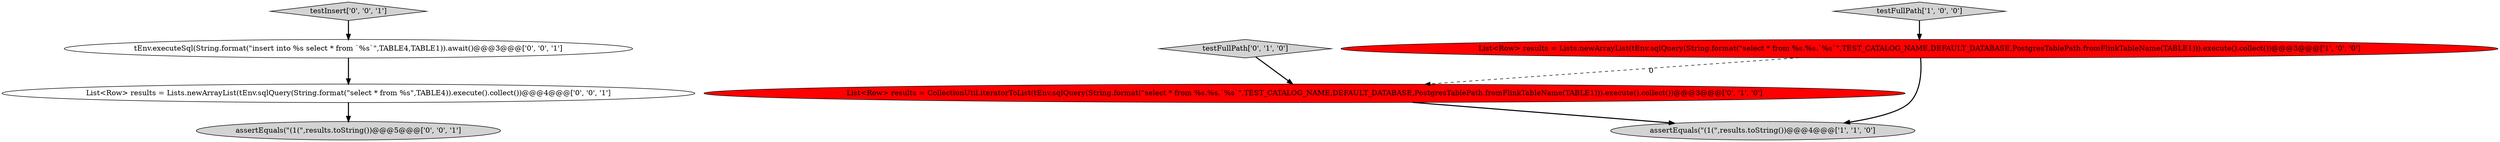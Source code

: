 digraph {
7 [style = filled, label = "tEnv.executeSql(String.format(\"insert into %s select * from `%s`\",TABLE4,TABLE1)).await()@@@3@@@['0', '0', '1']", fillcolor = white, shape = ellipse image = "AAA0AAABBB3BBB"];
3 [style = filled, label = "testFullPath['0', '1', '0']", fillcolor = lightgray, shape = diamond image = "AAA0AAABBB2BBB"];
6 [style = filled, label = "List<Row> results = Lists.newArrayList(tEnv.sqlQuery(String.format(\"select * from %s\",TABLE4)).execute().collect())@@@4@@@['0', '0', '1']", fillcolor = white, shape = ellipse image = "AAA0AAABBB3BBB"];
4 [style = filled, label = "List<Row> results = CollectionUtil.iteratorToList(tEnv.sqlQuery(String.format(\"select * from %s.%s.`%s`\",TEST_CATALOG_NAME,DEFAULT_DATABASE,PostgresTablePath.fromFlinkTableName(TABLE1))).execute().collect())@@@3@@@['0', '1', '0']", fillcolor = red, shape = ellipse image = "AAA1AAABBB2BBB"];
1 [style = filled, label = "testFullPath['1', '0', '0']", fillcolor = lightgray, shape = diamond image = "AAA0AAABBB1BBB"];
8 [style = filled, label = "testInsert['0', '0', '1']", fillcolor = lightgray, shape = diamond image = "AAA0AAABBB3BBB"];
0 [style = filled, label = "assertEquals(\"(1(\",results.toString())@@@4@@@['1', '1', '0']", fillcolor = lightgray, shape = ellipse image = "AAA0AAABBB1BBB"];
5 [style = filled, label = "assertEquals(\"(1(\",results.toString())@@@5@@@['0', '0', '1']", fillcolor = lightgray, shape = ellipse image = "AAA0AAABBB3BBB"];
2 [style = filled, label = "List<Row> results = Lists.newArrayList(tEnv.sqlQuery(String.format(\"select * from %s.%s.`%s`\",TEST_CATALOG_NAME,DEFAULT_DATABASE,PostgresTablePath.fromFlinkTableName(TABLE1))).execute().collect())@@@3@@@['1', '0', '0']", fillcolor = red, shape = ellipse image = "AAA1AAABBB1BBB"];
8->7 [style = bold, label=""];
6->5 [style = bold, label=""];
1->2 [style = bold, label=""];
2->0 [style = bold, label=""];
3->4 [style = bold, label=""];
7->6 [style = bold, label=""];
4->0 [style = bold, label=""];
2->4 [style = dashed, label="0"];
}
